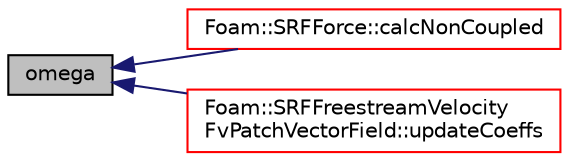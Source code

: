 digraph "omega"
{
  bgcolor="transparent";
  edge [fontname="Helvetica",fontsize="10",labelfontname="Helvetica",labelfontsize="10"];
  node [fontname="Helvetica",fontsize="10",shape=record];
  rankdir="LR";
  Node1 [label="omega",height=0.2,width=0.4,color="black", fillcolor="grey75", style="filled", fontcolor="black"];
  Node1 -> Node2 [dir="back",color="midnightblue",fontsize="10",style="solid",fontname="Helvetica"];
  Node2 [label="Foam::SRFForce::calcNonCoupled",height=0.2,width=0.4,color="red",URL="$a02486.html#aecbde83988ed663b1f2c9a2ff65427a5",tooltip="Calculate the non-coupled force. "];
  Node1 -> Node3 [dir="back",color="midnightblue",fontsize="10",style="solid",fontname="Helvetica"];
  Node3 [label="Foam::SRFFreestreamVelocity\lFvPatchVectorField::updateCoeffs",height=0.2,width=0.4,color="red",URL="$a02487.html#a7e24eafac629d3733181cd942d4c902f",tooltip="Update the coefficients associated with the patch field. "];
}
